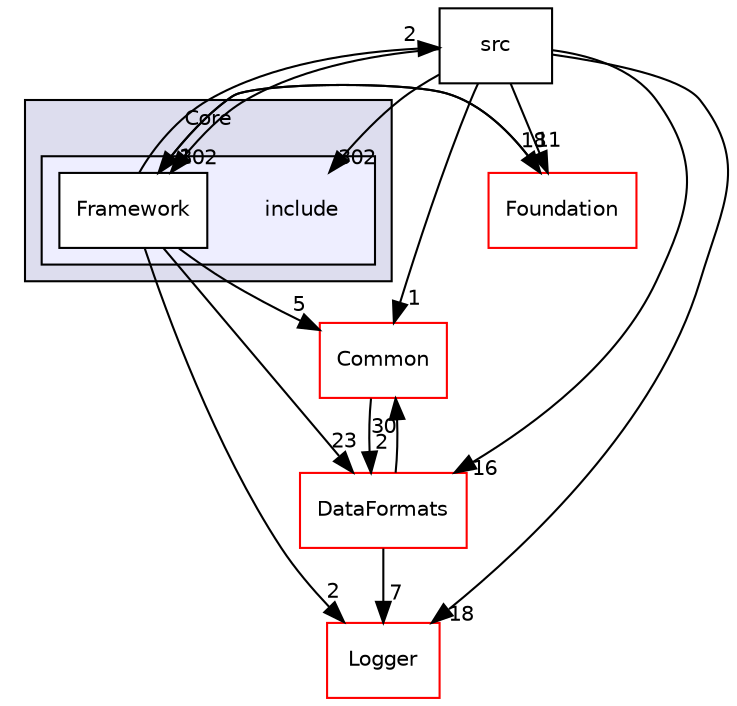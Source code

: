 digraph "/home/travis/build/AliceO2Group/AliceO2/Framework/Core/include" {
  bgcolor=transparent;
  compound=true
  node [ fontsize="10", fontname="Helvetica"];
  edge [ labelfontsize="10", labelfontname="Helvetica"];
  subgraph clusterdir_9f165b2481dacfe69aa54d326bd5cd47 {
    graph [ bgcolor="#ddddee", pencolor="black", label="Core" fontname="Helvetica", fontsize="10", URL="dir_9f165b2481dacfe69aa54d326bd5cd47.html"]
  subgraph clusterdir_985a55873ec4a56b27533251576853b6 {
    graph [ bgcolor="#eeeeff", pencolor="black", label="" URL="dir_985a55873ec4a56b27533251576853b6.html"];
    dir_985a55873ec4a56b27533251576853b6 [shape=plaintext label="include"];
    dir_8c4937e6752f73040ac16b54c2a51f32 [shape=box label="Framework" color="black" fillcolor="white" style="filled" URL="dir_8c4937e6752f73040ac16b54c2a51f32.html"];
  }
  }
  dir_4ab6b4cc6a7edbff49100e9123df213f [shape=box label="Common" color="red" URL="dir_4ab6b4cc6a7edbff49100e9123df213f.html"];
  dir_5d813cdce1e9826318f2aba62999ca51 [shape=box label="Foundation" color="red" URL="dir_5d813cdce1e9826318f2aba62999ca51.html"];
  dir_0b60ff9a1849fb34896fe8bde9baec43 [shape=box label="src" URL="dir_0b60ff9a1849fb34896fe8bde9baec43.html"];
  dir_ab5a80d4bd40f73f0851d5ff6a022779 [shape=box label="Logger" color="red" URL="dir_ab5a80d4bd40f73f0851d5ff6a022779.html"];
  dir_2171f7ec022c5423887b07c69b2f5b48 [shape=box label="DataFormats" color="red" URL="dir_2171f7ec022c5423887b07c69b2f5b48.html"];
  dir_4ab6b4cc6a7edbff49100e9123df213f->dir_2171f7ec022c5423887b07c69b2f5b48 [headlabel="2", labeldistance=1.5 headhref="dir_000026_000068.html"];
  dir_5d813cdce1e9826318f2aba62999ca51->dir_8c4937e6752f73040ac16b54c2a51f32 [headlabel="1", labeldistance=1.5 headhref="dir_000631_000628.html"];
  dir_8c4937e6752f73040ac16b54c2a51f32->dir_4ab6b4cc6a7edbff49100e9123df213f [headlabel="5", labeldistance=1.5 headhref="dir_000628_000026.html"];
  dir_8c4937e6752f73040ac16b54c2a51f32->dir_5d813cdce1e9826318f2aba62999ca51 [headlabel="18", labeldistance=1.5 headhref="dir_000628_000631.html"];
  dir_8c4937e6752f73040ac16b54c2a51f32->dir_0b60ff9a1849fb34896fe8bde9baec43 [headlabel="2", labeldistance=1.5 headhref="dir_000628_000629.html"];
  dir_8c4937e6752f73040ac16b54c2a51f32->dir_ab5a80d4bd40f73f0851d5ff6a022779 [headlabel="2", labeldistance=1.5 headhref="dir_000628_000636.html"];
  dir_8c4937e6752f73040ac16b54c2a51f32->dir_2171f7ec022c5423887b07c69b2f5b48 [headlabel="23", labeldistance=1.5 headhref="dir_000628_000068.html"];
  dir_0b60ff9a1849fb34896fe8bde9baec43->dir_4ab6b4cc6a7edbff49100e9123df213f [headlabel="1", labeldistance=1.5 headhref="dir_000629_000026.html"];
  dir_0b60ff9a1849fb34896fe8bde9baec43->dir_5d813cdce1e9826318f2aba62999ca51 [headlabel="11", labeldistance=1.5 headhref="dir_000629_000631.html"];
  dir_0b60ff9a1849fb34896fe8bde9baec43->dir_8c4937e6752f73040ac16b54c2a51f32 [headlabel="302", labeldistance=1.5 headhref="dir_000629_000628.html"];
  dir_0b60ff9a1849fb34896fe8bde9baec43->dir_985a55873ec4a56b27533251576853b6 [headlabel="302", labeldistance=1.5 headhref="dir_000629_000627.html"];
  dir_0b60ff9a1849fb34896fe8bde9baec43->dir_ab5a80d4bd40f73f0851d5ff6a022779 [headlabel="18", labeldistance=1.5 headhref="dir_000629_000636.html"];
  dir_0b60ff9a1849fb34896fe8bde9baec43->dir_2171f7ec022c5423887b07c69b2f5b48 [headlabel="16", labeldistance=1.5 headhref="dir_000629_000068.html"];
  dir_2171f7ec022c5423887b07c69b2f5b48->dir_4ab6b4cc6a7edbff49100e9123df213f [headlabel="30", labeldistance=1.5 headhref="dir_000068_000026.html"];
  dir_2171f7ec022c5423887b07c69b2f5b48->dir_ab5a80d4bd40f73f0851d5ff6a022779 [headlabel="7", labeldistance=1.5 headhref="dir_000068_000636.html"];
}
